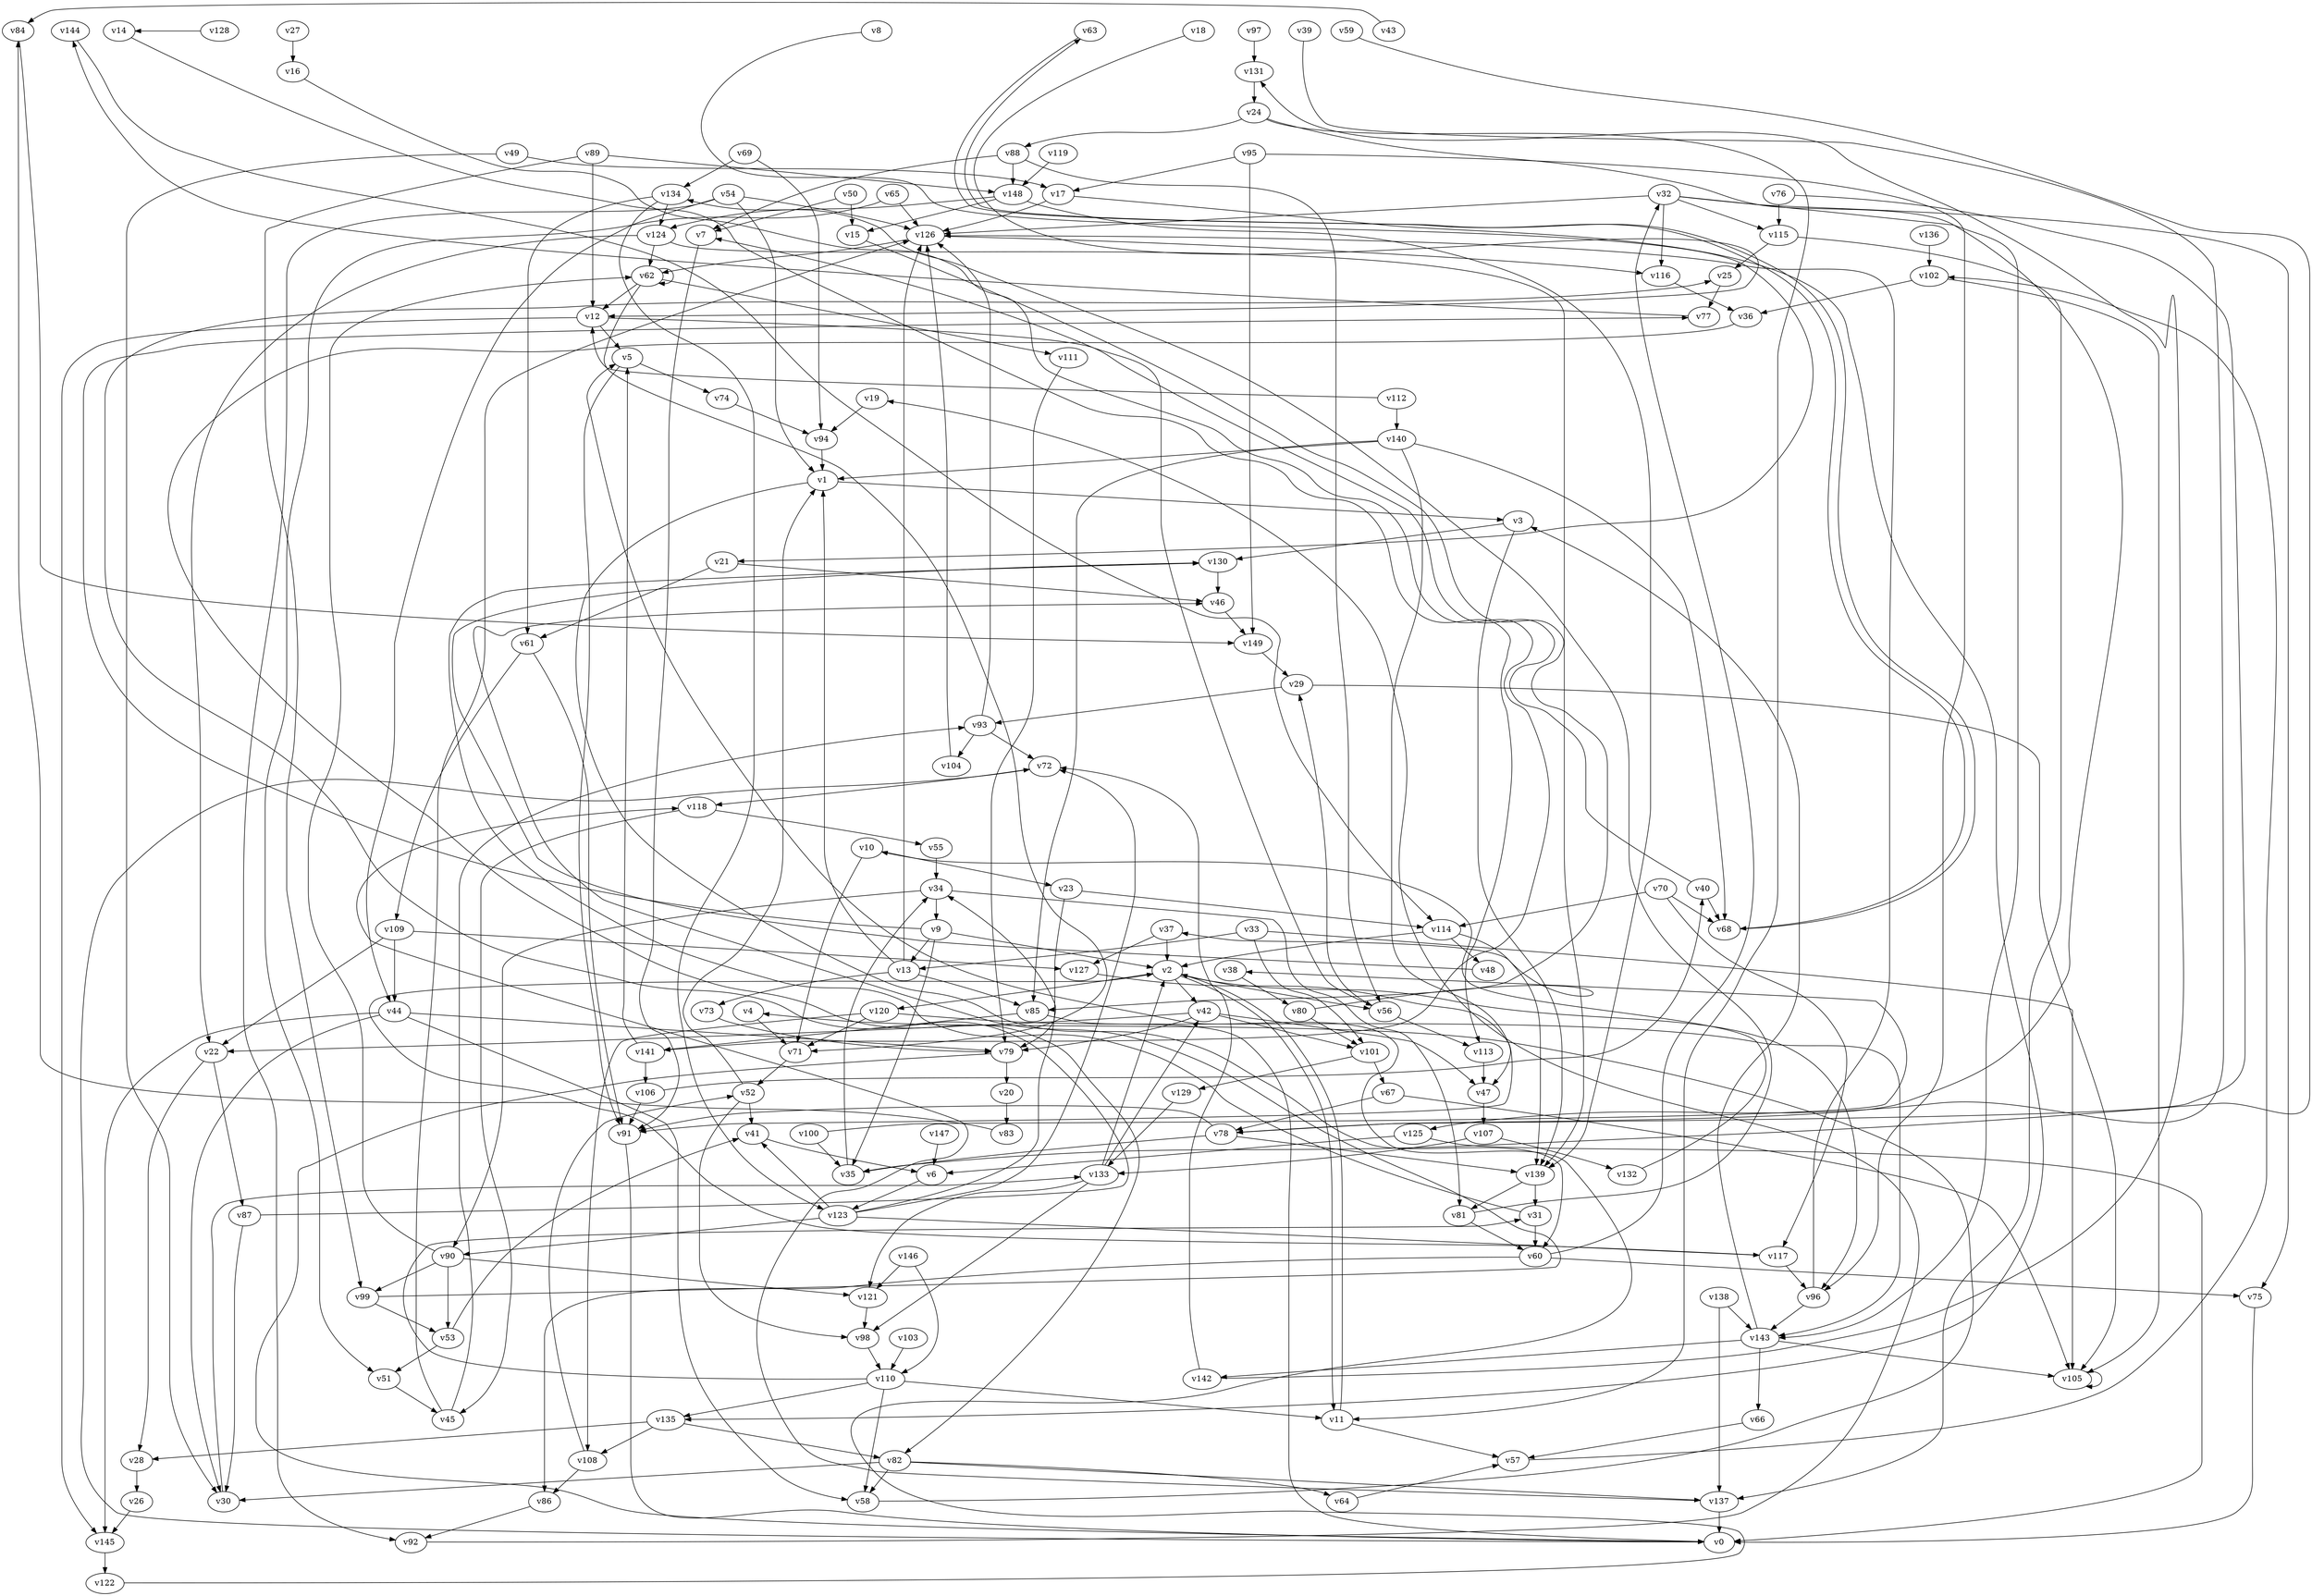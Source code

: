// Benchmark game 218 - 150 vertices
// time_bound: 58
// targets: v5
digraph G {
    v0 [name="v0", player=1];
    v1 [name="v1", player=1];
    v2 [name="v2", player=0];
    v3 [name="v3", player=0];
    v4 [name="v4", player=1];
    v5 [name="v5", player=1, target=1];
    v6 [name="v6", player=1];
    v7 [name="v7", player=0];
    v8 [name="v8", player=0];
    v9 [name="v9", player=1];
    v10 [name="v10", player=0];
    v11 [name="v11", player=0];
    v12 [name="v12", player=1];
    v13 [name="v13", player=0];
    v14 [name="v14", player=0];
    v15 [name="v15", player=0];
    v16 [name="v16", player=1];
    v17 [name="v17", player=1];
    v18 [name="v18", player=1];
    v19 [name="v19", player=0];
    v20 [name="v20", player=1];
    v21 [name="v21", player=1];
    v22 [name="v22", player=0];
    v23 [name="v23", player=1];
    v24 [name="v24", player=0];
    v25 [name="v25", player=1];
    v26 [name="v26", player=0];
    v27 [name="v27", player=0];
    v28 [name="v28", player=0];
    v29 [name="v29", player=0];
    v30 [name="v30", player=1];
    v31 [name="v31", player=0];
    v32 [name="v32", player=0];
    v33 [name="v33", player=0];
    v34 [name="v34", player=1];
    v35 [name="v35", player=0];
    v36 [name="v36", player=0];
    v37 [name="v37", player=0];
    v38 [name="v38", player=1];
    v39 [name="v39", player=0];
    v40 [name="v40", player=1];
    v41 [name="v41", player=1];
    v42 [name="v42", player=0];
    v43 [name="v43", player=1];
    v44 [name="v44", player=0];
    v45 [name="v45", player=1];
    v46 [name="v46", player=1];
    v47 [name="v47", player=0];
    v48 [name="v48", player=1];
    v49 [name="v49", player=0];
    v50 [name="v50", player=1];
    v51 [name="v51", player=0];
    v52 [name="v52", player=0];
    v53 [name="v53", player=1];
    v54 [name="v54", player=1];
    v55 [name="v55", player=1];
    v56 [name="v56", player=0];
    v57 [name="v57", player=1];
    v58 [name="v58", player=1];
    v59 [name="v59", player=0];
    v60 [name="v60", player=1];
    v61 [name="v61", player=0];
    v62 [name="v62", player=0];
    v63 [name="v63", player=1];
    v64 [name="v64", player=0];
    v65 [name="v65", player=0];
    v66 [name="v66", player=1];
    v67 [name="v67", player=0];
    v68 [name="v68", player=0];
    v69 [name="v69", player=1];
    v70 [name="v70", player=1];
    v71 [name="v71", player=1];
    v72 [name="v72", player=1];
    v73 [name="v73", player=0];
    v74 [name="v74", player=1];
    v75 [name="v75", player=0];
    v76 [name="v76", player=0];
    v77 [name="v77", player=0];
    v78 [name="v78", player=0];
    v79 [name="v79", player=1];
    v80 [name="v80", player=1];
    v81 [name="v81", player=1];
    v82 [name="v82", player=0];
    v83 [name="v83", player=0];
    v84 [name="v84", player=1];
    v85 [name="v85", player=1];
    v86 [name="v86", player=1];
    v87 [name="v87", player=1];
    v88 [name="v88", player=1];
    v89 [name="v89", player=0];
    v90 [name="v90", player=0];
    v91 [name="v91", player=0];
    v92 [name="v92", player=1];
    v93 [name="v93", player=1];
    v94 [name="v94", player=1];
    v95 [name="v95", player=0];
    v96 [name="v96", player=1];
    v97 [name="v97", player=1];
    v98 [name="v98", player=0];
    v99 [name="v99", player=0];
    v100 [name="v100", player=0];
    v101 [name="v101", player=1];
    v102 [name="v102", player=1];
    v103 [name="v103", player=1];
    v104 [name="v104", player=1];
    v105 [name="v105", player=1];
    v106 [name="v106", player=1];
    v107 [name="v107", player=1];
    v108 [name="v108", player=1];
    v109 [name="v109", player=1];
    v110 [name="v110", player=1];
    v111 [name="v111", player=1];
    v112 [name="v112", player=0];
    v113 [name="v113", player=1];
    v114 [name="v114", player=0];
    v115 [name="v115", player=0];
    v116 [name="v116", player=1];
    v117 [name="v117", player=1];
    v118 [name="v118", player=1];
    v119 [name="v119", player=1];
    v120 [name="v120", player=0];
    v121 [name="v121", player=0];
    v122 [name="v122", player=1];
    v123 [name="v123", player=0];
    v124 [name="v124", player=1];
    v125 [name="v125", player=1];
    v126 [name="v126", player=0];
    v127 [name="v127", player=1];
    v128 [name="v128", player=0];
    v129 [name="v129", player=0];
    v130 [name="v130", player=0];
    v131 [name="v131", player=1];
    v132 [name="v132", player=0];
    v133 [name="v133", player=1];
    v134 [name="v134", player=0];
    v135 [name="v135", player=1];
    v136 [name="v136", player=1];
    v137 [name="v137", player=0];
    v138 [name="v138", player=1];
    v139 [name="v139", player=1];
    v140 [name="v140", player=1];
    v141 [name="v141", player=0];
    v142 [name="v142", player=0];
    v143 [name="v143", player=1];
    v144 [name="v144", player=1];
    v145 [name="v145", player=0];
    v146 [name="v146", player=1];
    v147 [name="v147", player=1];
    v148 [name="v148", player=1];
    v149 [name="v149", player=1];

    v0 -> v72 [constraint="t < 14"];
    v1 -> v60 [constraint="t < 5"];
    v2 -> v42;
    v3 -> v130;
    v4 -> v71;
    v5 -> v74;
    v6 -> v123;
    v7 -> v91;
    v8 -> v21 [constraint="t < 8"];
    v9 -> v77 [constraint="t mod 5 == 0"];
    v10 -> v71;
    v11 -> v2;
    v12 -> v145;
    v13 -> v126;
    v14 -> v113 [constraint="t mod 4 == 1"];
    v15 -> v85 [constraint="t >= 5"];
    v16 -> v141 [constraint="t < 10"];
    v17 -> v135 [constraint="t mod 5 == 4"];
    v18 -> v12 [constraint="t mod 5 == 1"];
    v19 -> v94;
    v20 -> v83;
    v21 -> v61;
    v22 -> v87;
    v23 -> v114;
    v24 -> v78 [constraint="t mod 4 == 2"];
    v25 -> v77;
    v26 -> v145;
    v27 -> v16;
    v28 -> v26;
    v29 -> v93;
    v30 -> v133 [constraint="t >= 1"];
    v31 -> v130 [constraint="t >= 1"];
    v32 -> v126;
    v33 -> v101;
    v34 -> v9;
    v35 -> v34;
    v36 -> v82 [constraint="t >= 1"];
    v37 -> v2;
    v38 -> v80;
    v39 -> v125 [constraint="t < 7"];
    v40 -> v7 [constraint="t mod 4 == 2"];
    v41 -> v6;
    v42 -> v101;
    v43 -> v84 [constraint="t < 14"];
    v44 -> v79;
    v45 -> v93;
    v46 -> v149;
    v47 -> v107;
    v48 -> v130 [constraint="t < 14"];
    v49 -> v17;
    v50 -> v15;
    v51 -> v45;
    v52 -> v1;
    v53 -> v41;
    v54 -> v44;
    v55 -> v34;
    v56 -> v113;
    v57 -> v102 [constraint="t >= 2"];
    v58 -> v4 [constraint="t >= 2"];
    v59 -> v35 [constraint="t >= 5"];
    v60 -> v86;
    v61 -> v109;
    v62 -> v71 [constraint="t < 10"];
    v63 -> v68 [constraint="t mod 5 == 0"];
    v64 -> v57 [constraint="t < 5"];
    v65 -> v126;
    v66 -> v57;
    v67 -> v105;
    v68 -> v63 [constraint="t >= 3"];
    v69 -> v134;
    v70 -> v114;
    v71 -> v52;
    v72 -> v118;
    v73 -> v79 [constraint="t < 8"];
    v74 -> v94;
    v75 -> v0;
    v76 -> v78 [constraint="t < 5"];
    v77 -> v144 [constraint="t < 12"];
    v78 -> v91 [constraint="t >= 1"];
    v79 -> v0 [constraint="t >= 5"];
    v80 -> v37 [constraint="t >= 4"];
    v81 -> v134 [constraint="t < 8"];
    v82 -> v137;
    v83 -> v84 [constraint="t >= 4"];
    v84 -> v149 [constraint="t mod 4 == 1"];
    v85 -> v0;
    v86 -> v92;
    v87 -> v25 [constraint="t mod 4 == 0"];
    v88 -> v7;
    v89 -> v148;
    v90 -> v121;
    v91 -> v0;
    v92 -> v19 [constraint="t >= 2"];
    v93 -> v126;
    v94 -> v1;
    v95 -> v149;
    v96 -> v126;
    v97 -> v131;
    v98 -> v110;
    v99 -> v46 [constraint="t mod 2 == 0"];
    v100 -> v38 [constraint="t >= 5"];
    v101 -> v129;
    v102 -> v36;
    v103 -> v110;
    v104 -> v126;
    v105 -> v105;
    v106 -> v40 [constraint="t mod 2 == 1"];
    v107 -> v133;
    v108 -> v52 [constraint="t >= 1"];
    v109 -> v44;
    v110 -> v31 [constraint="t >= 3"];
    v111 -> v79;
    v112 -> v12 [constraint="t mod 2 == 0"];
    v113 -> v47;
    v114 -> v139;
    v115 -> v137;
    v116 -> v36;
    v117 -> v2 [constraint="t < 6"];
    v118 -> v45;
    v119 -> v148;
    v120 -> v71;
    v121 -> v98;
    v122 -> v5 [constraint="t mod 2 == 1"];
    v123 -> v72;
    v124 -> v62;
    v125 -> v0;
    v126 -> v116;
    v127 -> v91 [constraint="t mod 3 == 1"];
    v128 -> v14 [constraint="t >= 4"];
    v129 -> v133;
    v130 -> v46;
    v131 -> v24;
    v132 -> v10 [constraint="t < 6"];
    v133 -> v98;
    v134 -> v124;
    v135 -> v28;
    v136 -> v102;
    v137 -> v118 [constraint="t mod 4 == 1"];
    v138 -> v137;
    v139 -> v81 [constraint="t < 14"];
    v140 -> v47;
    v141 -> v5;
    v142 -> v131 [constraint="t < 8"];
    v143 -> v66;
    v144 -> v114 [constraint="t >= 3"];
    v145 -> v122;
    v146 -> v110;
    v147 -> v6;
    v148 -> v139;
    v149 -> v29;
    v52 -> v98;
    v42 -> v47;
    v134 -> v61;
    v70 -> v68;
    v60 -> v75;
    v140 -> v68;
    v95 -> v17;
    v44 -> v145;
    v70 -> v117;
    v107 -> v132;
    v124 -> v22;
    v34 -> v81;
    v65 -> v51;
    v125 -> v6;
    v62 -> v111;
    v24 -> v88;
    v42 -> v79;
    v120 -> v143;
    v33 -> v105;
    v133 -> v2;
    v9 -> v13;
    v143 -> v142;
    v1 -> v3;
    v102 -> v105;
    v87 -> v30;
    v146 -> v121;
    v123 -> v90;
    v93 -> v104;
    v88 -> v56;
    v17 -> v126;
    v2 -> v11;
    v52 -> v41;
    v81 -> v60;
    v31 -> v60;
    v143 -> v3;
    v9 -> v35;
    v33 -> v13;
    v61 -> v91;
    v53 -> v51;
    v78 -> v139;
    v2 -> v120;
    v140 -> v85;
    v22 -> v28;
    v93 -> v72;
    v82 -> v30;
    v40 -> v68;
    v76 -> v115;
    v133 -> v121;
    v32 -> v115;
    v90 -> v99;
    v100 -> v35;
    v45 -> v126;
    v12 -> v5;
    v133 -> v42;
    v138 -> v143;
    v114 -> v48;
    v134 -> v123;
    v123 -> v41;
    v69 -> v94;
    v90 -> v53;
    v114 -> v2;
    v135 -> v108;
    v24 -> v11;
    v89 -> v12;
    v62 -> v62;
    v34 -> v90;
    v56 -> v29;
    v143 -> v105;
    v10 -> v23;
    v44 -> v30;
    v13 -> v73;
    v141 -> v106;
    v3 -> v139;
    v21 -> v46;
    v32 -> v75;
    v124 -> v139;
    v112 -> v140;
    v9 -> v2;
    v37 -> v127;
    v79 -> v20;
    v54 -> v92;
    v109 -> v127;
    v110 -> v58;
    v148 -> v15;
    v126 -> v62;
    v89 -> v99;
    v135 -> v82;
    v5 -> v91;
    v120 -> v108;
    v62 -> v12;
    v44 -> v58;
    v90 -> v62;
    v78 -> v35;
    v60 -> v32;
    v13 -> v1;
    v95 -> v96;
    v117 -> v96;
    v42 -> v22;
    v85 -> v141;
    v67 -> v78;
    v82 -> v64;
    v115 -> v25;
    v54 -> v1;
    v106 -> v91;
    v50 -> v7;
    v101 -> v67;
    v49 -> v30;
    v13 -> v85;
    v140 -> v1;
    v108 -> v86;
    v96 -> v143;
    v80 -> v101;
    v23 -> v79;
    v2 -> v56;
    v139 -> v31;
    v32 -> v143;
    v110 -> v11;
    v123 -> v117;
    v88 -> v148;
    v54 -> v126;
    v137 -> v0;
    v123 -> v34;
    v2 -> v96;
    v118 -> v55;
    v109 -> v22;
    v110 -> v135;
    v29 -> v105;
    v142 -> v72;
    v11 -> v57;
    v82 -> v58;
    v32 -> v116;
    v99 -> v53;
    v148 -> v124;
    v12 -> v56;
}
